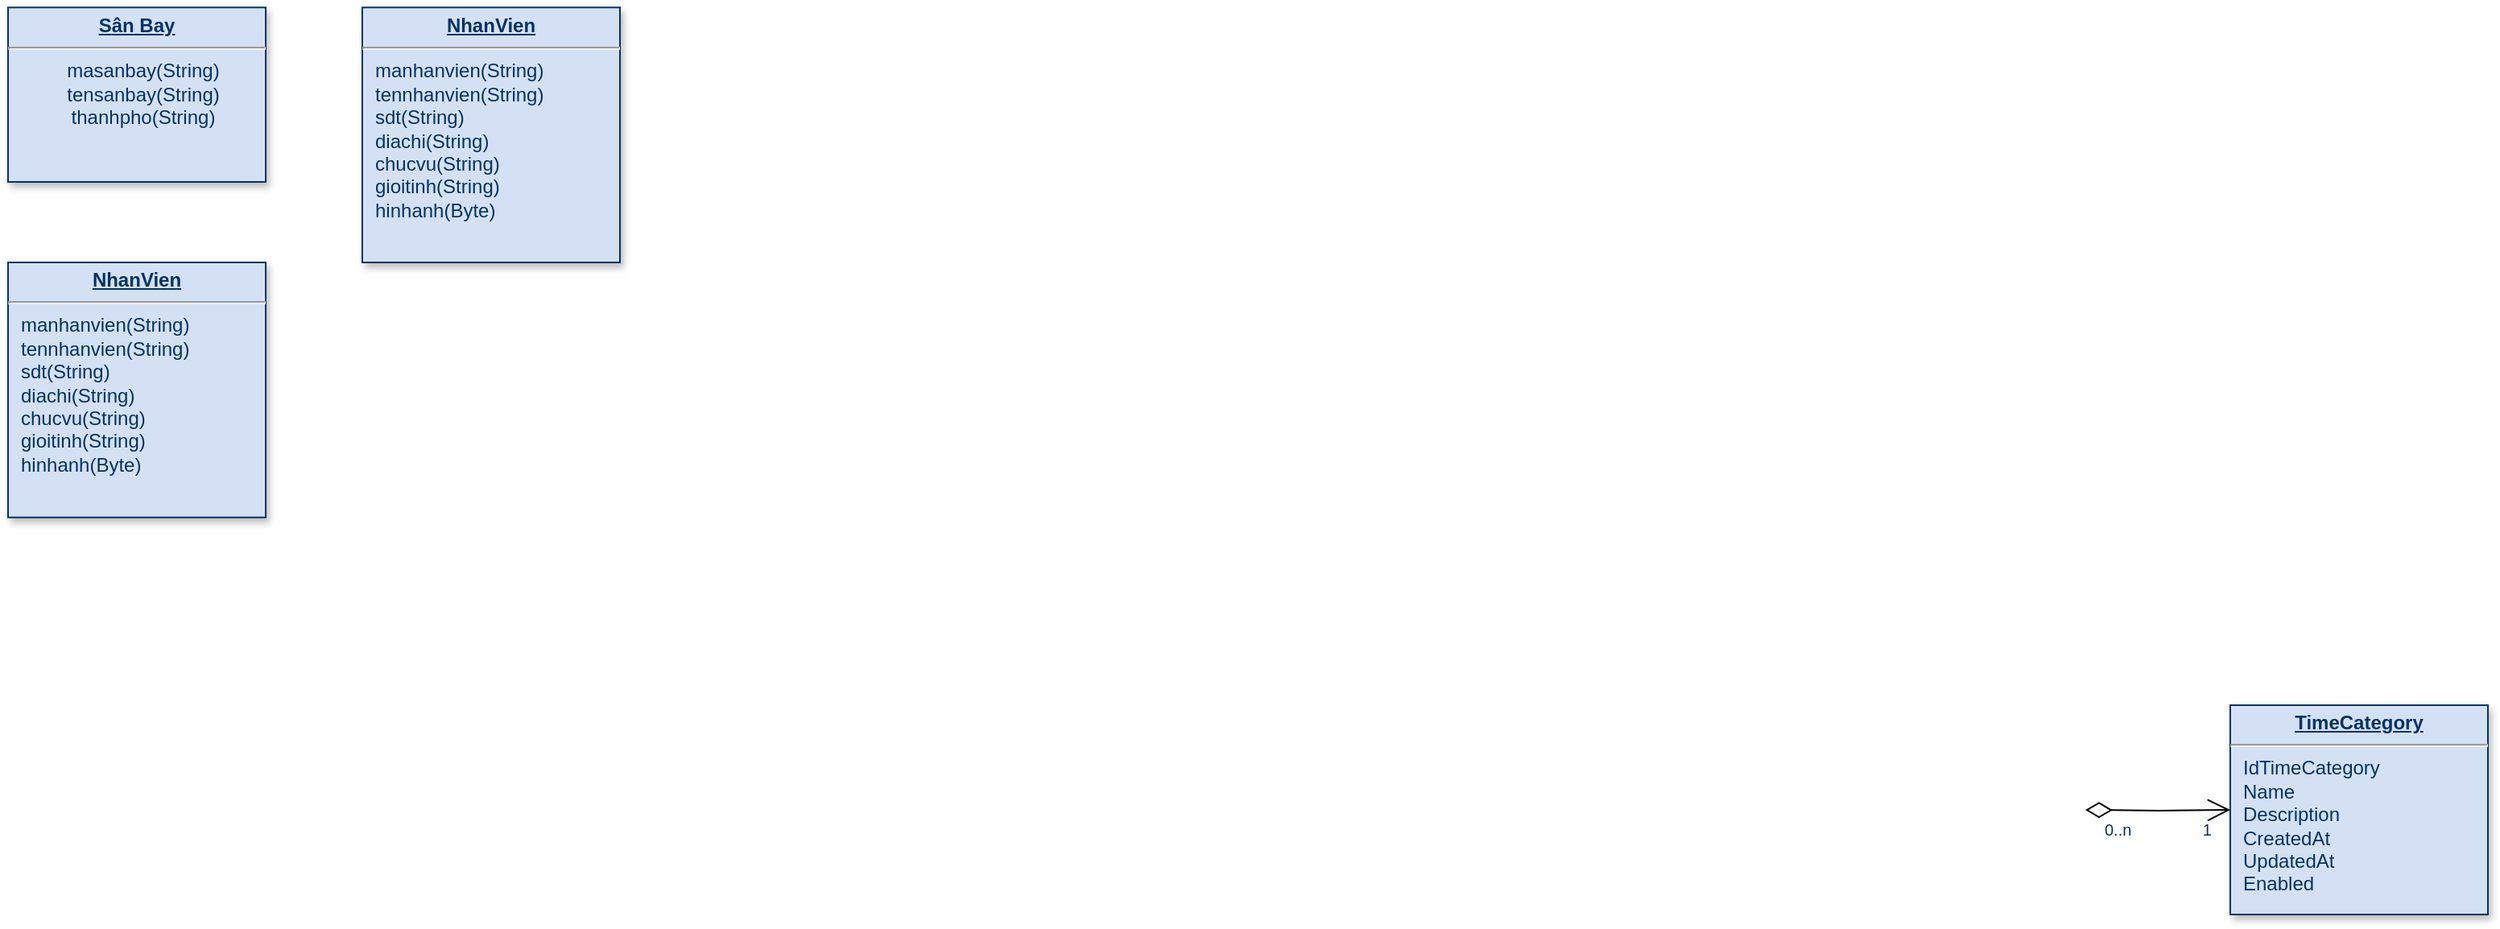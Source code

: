 <mxfile version="26.0.10">
  <diagram name="Page-1" id="efa7a0a1-bf9b-a30e-e6df-94a7791c09e9">
    <mxGraphModel dx="1000" dy="497" grid="1" gridSize="10" guides="1" tooltips="1" connect="1" arrows="1" fold="1" page="1" pageScale="1" pageWidth="826" pageHeight="1169" background="none" math="0" shadow="0">
      <root>
        <mxCell id="0" />
        <mxCell id="1" parent="0" />
        <mxCell id="19" value="&lt;p style=&quot;margin: 0px; margin-top: 4px; text-align: center; text-decoration: underline;&quot;&gt;&lt;b&gt;NhanVien&lt;/b&gt;&lt;/p&gt;&lt;hr&gt;&lt;p style=&quot;margin: 0px; margin-left: 8px;&quot;&gt;manhanvien(String)&lt;/p&gt;&lt;p style=&quot;margin: 0px; margin-left: 8px;&quot;&gt;tennhanvien(String)&lt;/p&gt;&lt;p style=&quot;margin: 0px; margin-left: 8px;&quot;&gt;sdt(String)&lt;/p&gt;&lt;p style=&quot;margin: 0px; margin-left: 8px;&quot;&gt;diachi(String)&lt;/p&gt;&lt;p style=&quot;margin: 0px; margin-left: 8px;&quot;&gt;chucvu(String)&lt;/p&gt;&lt;p style=&quot;margin: 0px; margin-left: 8px;&quot;&gt;gioitinh(String)&lt;/p&gt;&lt;p style=&quot;margin: 0px; margin-left: 8px;&quot;&gt;hinhanh(Byte)&lt;/p&gt;&lt;p style=&quot;margin: 0px; margin-left: 8px;&quot;&gt;&lt;br&gt;&lt;/p&gt;" style="verticalAlign=top;align=left;overflow=fill;fontSize=12;fontFamily=Helvetica;html=1;strokeColor=#003366;shadow=1;fillColor=#D4E1F5;fontColor=#003366" parent="1" vertex="1">
          <mxGeometry x="40" y="180" width="160" height="158.36" as="geometry" />
        </mxCell>
        <mxCell id="25" value="&lt;p style=&quot;margin: 4px 0px 0px; text-align: center;&quot;&gt;&lt;b style=&quot;text-decoration-line: underline;&quot;&gt;S&lt;/b&gt;&lt;span style=&quot;background-color: transparent; text-align: left;&quot;&gt;&lt;b&gt;&lt;u&gt;ân Bay&lt;/u&gt;&lt;/b&gt;&lt;/span&gt;&lt;/p&gt;&lt;hr&gt;&lt;p style=&quot;text-align: center; margin: 0px 0px 0px 8px;&quot;&gt;masanbay(String)&lt;/p&gt;&lt;p style=&quot;text-align: center; margin: 0px 0px 0px 8px;&quot;&gt;tensanbay(String)&lt;/p&gt;&lt;p style=&quot;text-align: center; margin: 0px 0px 0px 8px;&quot;&gt;thanhpho(String)&lt;/p&gt;" style="verticalAlign=top;align=left;overflow=fill;fontSize=12;fontFamily=Helvetica;html=1;strokeColor=#003366;shadow=1;fillColor=#D4E1F5;fontColor=#003366" parent="1" vertex="1">
          <mxGeometry x="40" y="21.64" width="160" height="108.36" as="geometry" />
        </mxCell>
        <mxCell id="30" value="&lt;p style=&quot;margin: 0px; margin-top: 4px; text-align: center; text-decoration: underline;&quot;&gt;&lt;strong&gt;TimeCategory&lt;/strong&gt;&lt;/p&gt;&lt;hr /&gt;&lt;p style=&quot;margin: 0px; margin-left: 8px;&quot;&gt;IdTimeCategory&lt;/p&gt;&lt;p style=&quot;margin: 0px; margin-left: 8px;&quot;&gt;Name&lt;/p&gt;&lt;p style=&quot;margin: 0px; margin-left: 8px;&quot;&gt;Description&lt;/p&gt;&lt;p style=&quot;margin: 0px; margin-left: 8px;&quot;&gt;CreatedAt&lt;/p&gt;&lt;p style=&quot;margin: 0px; margin-left: 8px;&quot;&gt;UpdatedAt&lt;/p&gt;&lt;p style=&quot;margin: 0px; margin-left: 8px;&quot;&gt;Enabled&lt;/p&gt;" style="verticalAlign=top;align=left;overflow=fill;fontSize=12;fontFamily=Helvetica;html=1;strokeColor=#003366;shadow=1;fillColor=#D4E1F5;fontColor=#003366" parent="1" vertex="1">
          <mxGeometry x="1420.0" y="455.0" width="160" height="130" as="geometry" />
        </mxCell>
        <mxCell id="78" value="" style="endArrow=open;endSize=12;startArrow=diamondThin;startSize=14;startFill=0;edgeStyle=orthogonalEdgeStyle" parent="1" target="30" edge="1">
          <mxGeometry x="1309.36" y="540" as="geometry">
            <mxPoint x="1330" y="520.0" as="sourcePoint" />
            <mxPoint x="1469.36" y="540" as="targetPoint" />
          </mxGeometry>
        </mxCell>
        <mxCell id="79" value="0..n" style="resizable=0;align=left;verticalAlign=top;labelBackgroundColor=#ffffff;fontSize=10;strokeColor=#003366;shadow=1;fillColor=#D4E1F5;fontColor=#003366" parent="78" connectable="0" vertex="1">
          <mxGeometry x="-1" relative="1" as="geometry">
            <mxPoint x="10" as="offset" />
          </mxGeometry>
        </mxCell>
        <mxCell id="80" value="1" style="resizable=0;align=right;verticalAlign=top;labelBackgroundColor=#ffffff;fontSize=10;strokeColor=#003366;shadow=1;fillColor=#D4E1F5;fontColor=#003366" parent="78" connectable="0" vertex="1">
          <mxGeometry x="1" relative="1" as="geometry">
            <mxPoint x="-10" as="offset" />
          </mxGeometry>
        </mxCell>
        <mxCell id="N1kc17jL521bx2-5t7SE-114" value="&lt;p style=&quot;margin: 0px; margin-top: 4px; text-align: center; text-decoration: underline;&quot;&gt;&lt;b&gt;NhanVien&lt;/b&gt;&lt;/p&gt;&lt;hr&gt;&lt;p style=&quot;margin: 0px; margin-left: 8px;&quot;&gt;manhanvien(String)&lt;/p&gt;&lt;p style=&quot;margin: 0px; margin-left: 8px;&quot;&gt;tennhanvien(String)&lt;/p&gt;&lt;p style=&quot;margin: 0px; margin-left: 8px;&quot;&gt;sdt(String)&lt;/p&gt;&lt;p style=&quot;margin: 0px; margin-left: 8px;&quot;&gt;diachi(String)&lt;/p&gt;&lt;p style=&quot;margin: 0px; margin-left: 8px;&quot;&gt;chucvu(String)&lt;/p&gt;&lt;p style=&quot;margin: 0px; margin-left: 8px;&quot;&gt;gioitinh(String)&lt;/p&gt;&lt;p style=&quot;margin: 0px; margin-left: 8px;&quot;&gt;hinhanh(Byte)&lt;/p&gt;&lt;p style=&quot;margin: 0px; margin-left: 8px;&quot;&gt;&lt;br&gt;&lt;/p&gt;" style="verticalAlign=top;align=left;overflow=fill;fontSize=12;fontFamily=Helvetica;html=1;strokeColor=#003366;shadow=1;fillColor=#D4E1F5;fontColor=#003366" vertex="1" parent="1">
          <mxGeometry x="260" y="21.64" width="160" height="158.36" as="geometry" />
        </mxCell>
      </root>
    </mxGraphModel>
  </diagram>
</mxfile>
